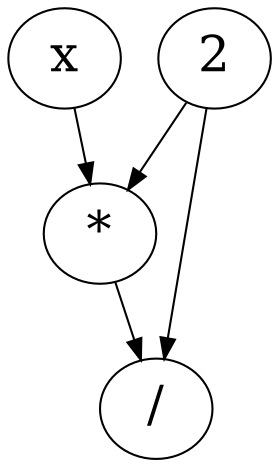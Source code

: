 // (a + 2) * c
digraph G {
    rankdir = "TD";
    fontsize="24"
    node [ fontsize="24" ]

    two [label="2"];
    x [label="x"];
    x2 [label="*"];
    x2_div2 [label="/"];

    x -> x2;
    two -> x2;
    x2 -> x2_div2;
    two -> x2_div2;
}

